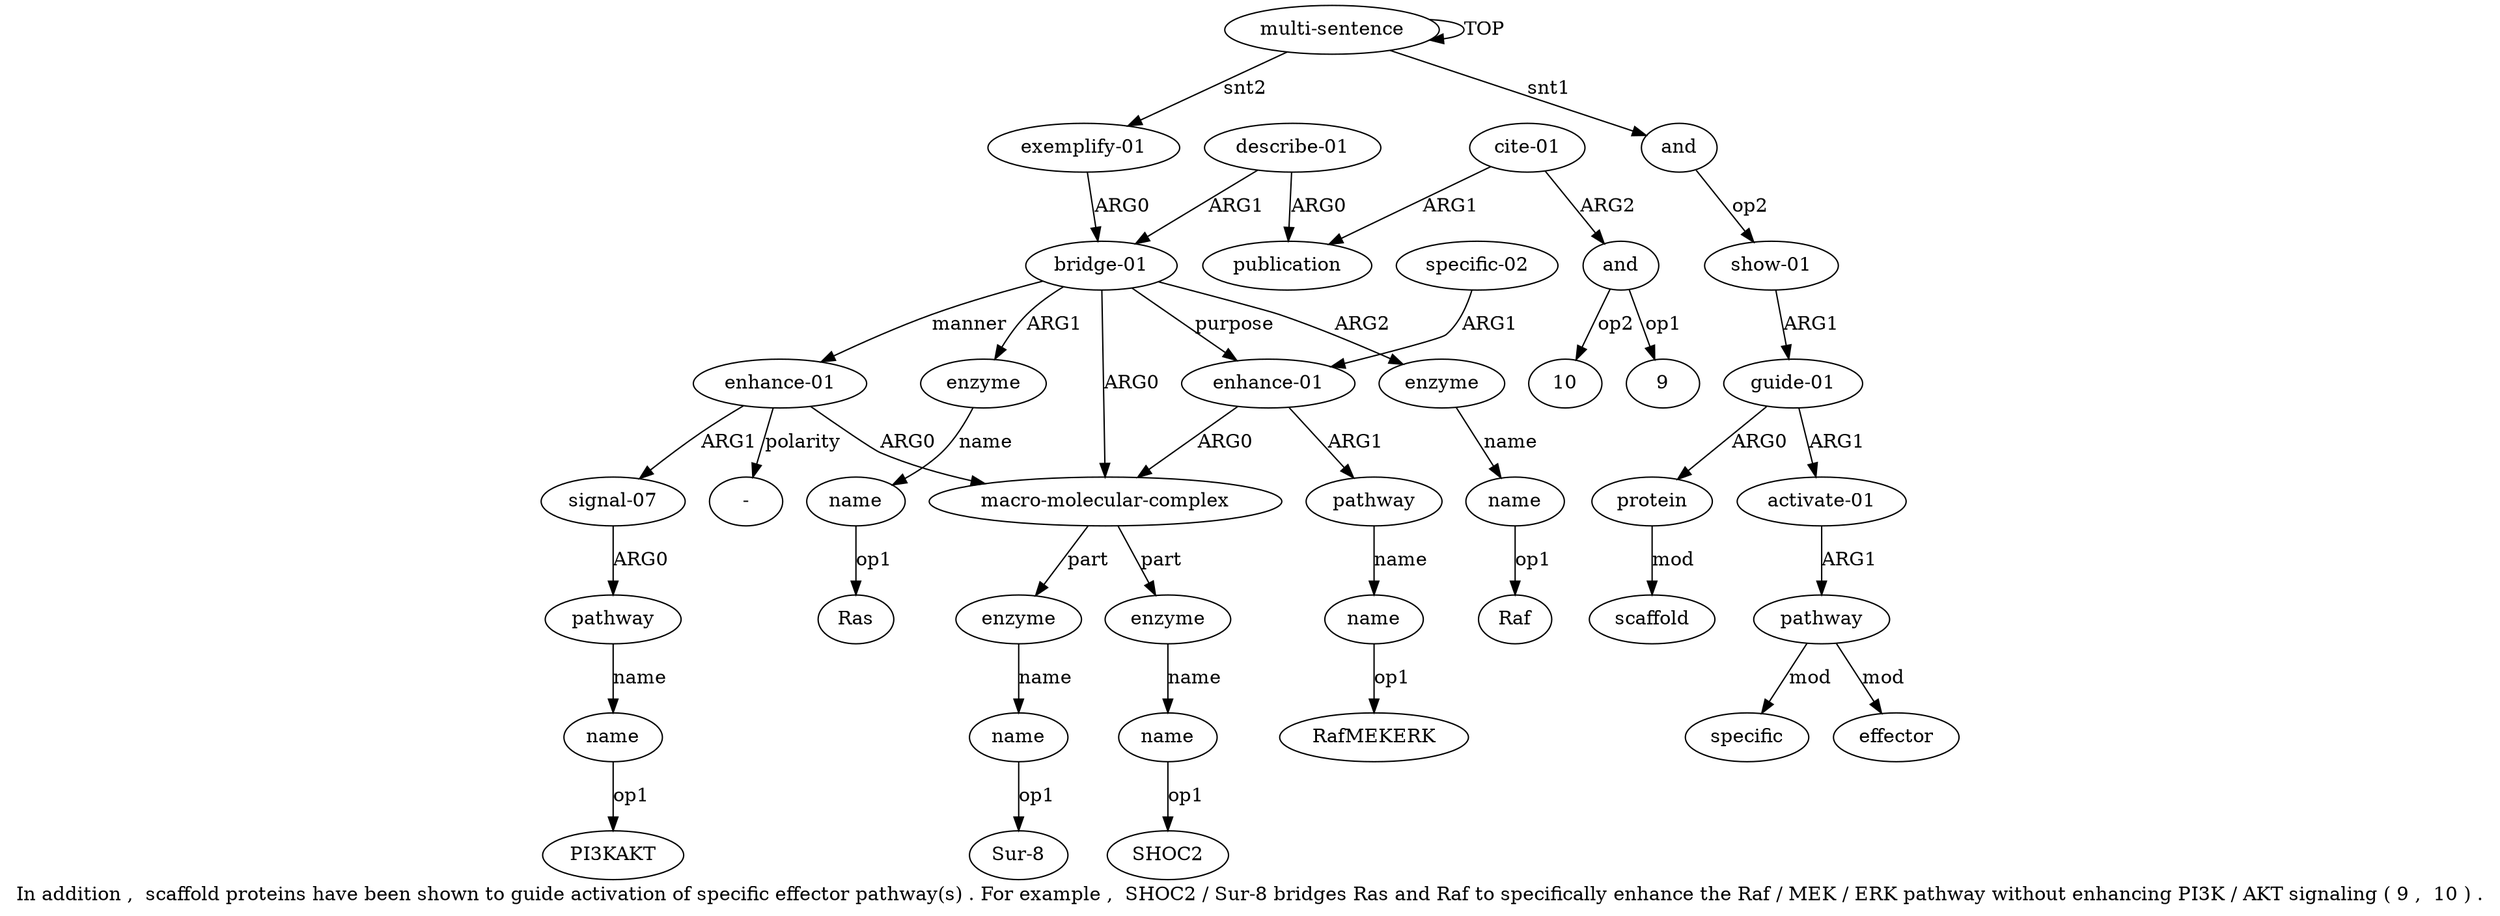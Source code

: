 digraph  {
	graph [label="In addition ,  scaffold proteins have been shown to guide activation of specific effector pathway(s) . For example ,  SHOC2 / Sur-8 \
bridges Ras and Raf to specifically enhance the Raf / MEK / ERK pathway without enhancing PI3K / AKT signaling ( 9 ,  10 ) ."];
	node [label="\N"];
	a20	 [color=black,
		gold_ind=20,
		gold_label=name,
		label=name,
		test_ind=20,
		test_label=name];
	"a20 Raf"	 [color=black,
		gold_ind=-1,
		gold_label=Raf,
		label=Raf,
		test_ind=-1,
		test_label=Raf];
	a20 -> "a20 Raf" [key=0,
	color=black,
	gold_label=op1,
	label=op1,
	test_label=op1];
a21 [color=black,
	gold_ind=21,
	gold_label="enhance-01",
	label="enhance-01",
	test_ind=21,
	test_label="enhance-01"];
a22 [color=black,
	gold_ind=22,
	gold_label=pathway,
	label=pathway,
	test_ind=22,
	test_label=pathway];
a21 -> a22 [key=0,
color=black,
gold_label=ARG1,
label=ARG1,
test_label=ARG1];
a12 [color=black,
gold_ind=12,
gold_label="macro-molecular-complex",
label="macro-molecular-complex",
test_ind=12,
test_label="macro-molecular-complex"];
a21 -> a12 [key=0,
color=black,
gold_label=ARG0,
label=ARG0,
test_label=ARG0];
a23 [color=black,
gold_ind=23,
gold_label=name,
label=name,
test_ind=23,
test_label=name];
a22 -> a23 [key=0,
color=black,
gold_label=name,
label=name,
test_label=name];
"a23 RafMEKERK" [color=black,
gold_ind=-1,
gold_label=RafMEKERK,
label=RafMEKERK,
test_ind=-1,
test_label=RafMEKERK];
a23 -> "a23 RafMEKERK" [key=0,
color=black,
gold_label=op1,
label=op1,
test_label=op1];
a24 [color=black,
gold_ind=24,
gold_label="specific-02",
label="specific-02",
test_ind=24,
test_label="specific-02"];
a24 -> a21 [key=0,
color=black,
gold_label=ARG1,
label=ARG1,
test_label=ARG1];
a25 [color=black,
gold_ind=25,
gold_label="enhance-01",
label="enhance-01",
test_ind=25,
test_label="enhance-01"];
a26 [color=black,
gold_ind=26,
gold_label="signal-07",
label="signal-07",
test_ind=26,
test_label="signal-07"];
a25 -> a26 [key=0,
color=black,
gold_label=ARG1,
label=ARG1,
test_label=ARG1];
a25 -> a12 [key=0,
color=black,
gold_label=ARG0,
label=ARG0,
test_label=ARG0];
"a25 -" [color=black,
gold_ind=-1,
gold_label="-",
label="-",
test_ind=-1,
test_label="-"];
a25 -> "a25 -" [key=0,
color=black,
gold_label=polarity,
label=polarity,
test_label=polarity];
a27 [color=black,
gold_ind=27,
gold_label=pathway,
label=pathway,
test_ind=27,
test_label=pathway];
a26 -> a27 [key=0,
color=black,
gold_label=ARG0,
label=ARG0,
test_label=ARG0];
a28 [color=black,
gold_ind=28,
gold_label=name,
label=name,
test_ind=28,
test_label=name];
a27 -> a28 [key=0,
color=black,
gold_label=name,
label=name,
test_label=name];
"a28 PI3KAKT" [color=black,
gold_ind=-1,
gold_label=PI3KAKT,
label=PI3KAKT,
test_ind=-1,
test_label=PI3KAKT];
a28 -> "a28 PI3KAKT" [key=0,
color=black,
gold_label=op1,
label=op1,
test_label=op1];
a29 [color=black,
gold_ind=29,
gold_label="describe-01",
label="describe-01",
test_ind=29,
test_label="describe-01"];
a30 [color=black,
gold_ind=30,
gold_label=publication,
label=publication,
test_ind=30,
test_label=publication];
a29 -> a30 [key=0,
color=black,
gold_label=ARG0,
label=ARG0,
test_label=ARG0];
a11 [color=black,
gold_ind=11,
gold_label="bridge-01",
label="bridge-01",
test_ind=11,
test_label="bridge-01"];
a29 -> a11 [key=0,
color=black,
gold_label=ARG1,
label=ARG1,
test_label=ARG1];
a31 [color=black,
gold_ind=31,
gold_label="cite-01",
label="cite-01",
test_ind=31,
test_label="cite-01"];
a31 -> a30 [key=0,
color=black,
gold_label=ARG1,
label=ARG1,
test_label=ARG1];
a32 [color=black,
gold_ind=32,
gold_label=and,
label=and,
test_ind=32,
test_label=and];
a31 -> a32 [key=0,
color=black,
gold_label=ARG2,
label=ARG2,
test_label=ARG2];
"a32 9" [color=black,
gold_ind=-1,
gold_label=9,
label=9,
test_ind=-1,
test_label=9];
"a14 SHOC2" [color=black,
gold_ind=-1,
gold_label=SHOC2,
label=SHOC2,
test_ind=-1,
test_label=SHOC2];
a32 -> "a32 9" [key=0,
color=black,
gold_label=op1,
label=op1,
test_label=op1];
"a32 10" [color=black,
gold_ind=-1,
gold_label=10,
label=10,
test_ind=-1,
test_label=10];
a32 -> "a32 10" [key=0,
color=black,
gold_label=op2,
label=op2,
test_label=op2];
a15 [color=black,
gold_ind=15,
gold_label=enzyme,
label=enzyme,
test_ind=15,
test_label=enzyme];
a16 [color=black,
gold_ind=16,
gold_label=name,
label=name,
test_ind=16,
test_label=name];
a15 -> a16 [key=0,
color=black,
gold_label=name,
label=name,
test_label=name];
a14 [color=black,
gold_ind=14,
gold_label=name,
label=name,
test_ind=14,
test_label=name];
a14 -> "a14 SHOC2" [key=0,
color=black,
gold_label=op1,
label=op1,
test_label=op1];
a17 [color=black,
gold_ind=17,
gold_label=enzyme,
label=enzyme,
test_ind=17,
test_label=enzyme];
a18 [color=black,
gold_ind=18,
gold_label=name,
label=name,
test_ind=18,
test_label=name];
a17 -> a18 [key=0,
color=black,
gold_label=name,
label=name,
test_label=name];
"a16 Sur-8" [color=black,
gold_ind=-1,
gold_label="Sur-8",
label="Sur-8",
test_ind=-1,
test_label="Sur-8"];
a16 -> "a16 Sur-8" [key=0,
color=black,
gold_label=op1,
label=op1,
test_label=op1];
a11 -> a21 [key=0,
color=black,
gold_label=purpose,
label=purpose,
test_label=purpose];
a11 -> a25 [key=0,
color=black,
gold_label=manner,
label=manner,
test_label=manner];
a11 -> a17 [key=0,
color=black,
gold_label=ARG1,
label=ARG1,
test_label=ARG1];
a11 -> a12 [key=0,
color=black,
gold_label=ARG0,
label=ARG0,
test_label=ARG0];
a19 [color=black,
gold_ind=19,
gold_label=enzyme,
label=enzyme,
test_ind=19,
test_label=enzyme];
a11 -> a19 [key=0,
color=black,
gold_label=ARG2,
label=ARG2,
test_label=ARG2];
a10 [color=black,
gold_ind=10,
gold_label="exemplify-01",
label="exemplify-01",
test_ind=10,
test_label="exemplify-01"];
a10 -> a11 [key=0,
color=black,
gold_label=ARG0,
label=ARG0,
test_label=ARG0];
a13 [color=black,
gold_ind=13,
gold_label=enzyme,
label=enzyme,
test_ind=13,
test_label=enzyme];
a13 -> a14 [key=0,
color=black,
gold_label=name,
label=name,
test_label=name];
a12 -> a15 [key=0,
color=black,
gold_label=part,
label=part,
test_label=part];
a12 -> a13 [key=0,
color=black,
gold_label=part,
label=part,
test_label=part];
a19 -> a20 [key=0,
color=black,
gold_label=name,
label=name,
test_label=name];
"a18 Ras" [color=black,
gold_ind=-1,
gold_label=Ras,
label=Ras,
test_ind=-1,
test_label=Ras];
a18 -> "a18 Ras" [key=0,
color=black,
gold_label=op1,
label=op1,
test_label=op1];
a1 [color=black,
gold_ind=1,
gold_label=and,
label=and,
test_ind=1,
test_label=and];
a2 [color=black,
gold_ind=2,
gold_label="show-01",
label="show-01",
test_ind=2,
test_label="show-01"];
a1 -> a2 [key=0,
color=black,
gold_label=op2,
label=op2,
test_label=op2];
a0 [color=black,
gold_ind=0,
gold_label="multi-sentence",
label="multi-sentence",
test_ind=0,
test_label="multi-sentence"];
a0 -> a10 [key=0,
color=black,
gold_label=snt2,
label=snt2,
test_label=snt2];
a0 -> a1 [key=0,
color=black,
gold_label=snt1,
label=snt1,
test_label=snt1];
a0 -> a0 [key=0,
color=black,
gold_label=TOP,
label=TOP,
test_label=TOP];
a3 [color=black,
gold_ind=3,
gold_label="guide-01",
label="guide-01",
test_ind=3,
test_label="guide-01"];
a4 [color=black,
gold_ind=4,
gold_label=protein,
label=protein,
test_ind=4,
test_label=protein];
a3 -> a4 [key=0,
color=black,
gold_label=ARG0,
label=ARG0,
test_label=ARG0];
a6 [color=black,
gold_ind=6,
gold_label="activate-01",
label="activate-01",
test_ind=6,
test_label="activate-01"];
a3 -> a6 [key=0,
color=black,
gold_label=ARG1,
label=ARG1,
test_label=ARG1];
a2 -> a3 [key=0,
color=black,
gold_label=ARG1,
label=ARG1,
test_label=ARG1];
a5 [color=black,
gold_ind=5,
gold_label=scaffold,
label=scaffold,
test_ind=5,
test_label=scaffold];
a4 -> a5 [key=0,
color=black,
gold_label=mod,
label=mod,
test_label=mod];
a7 [color=black,
gold_ind=7,
gold_label=pathway,
label=pathway,
test_ind=7,
test_label=pathway];
a9 [color=black,
gold_ind=9,
gold_label=specific,
label=specific,
test_ind=9,
test_label=specific];
a7 -> a9 [key=0,
color=black,
gold_label=mod,
label=mod,
test_label=mod];
a8 [color=black,
gold_ind=8,
gold_label=effector,
label=effector,
test_ind=8,
test_label=effector];
a7 -> a8 [key=0,
color=black,
gold_label=mod,
label=mod,
test_label=mod];
a6 -> a7 [key=0,
color=black,
gold_label=ARG1,
label=ARG1,
test_label=ARG1];
}
